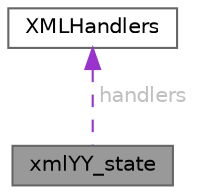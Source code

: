 digraph "xmlYY_state"
{
 // INTERACTIVE_SVG=YES
 // LATEX_PDF_SIZE
  bgcolor="transparent";
  edge [fontname=Helvetica,fontsize=10,labelfontname=Helvetica,labelfontsize=10];
  node [fontname=Helvetica,fontsize=10,shape=box,height=0.2,width=0.4];
  Node1 [label="xmlYY_state",height=0.2,width=0.4,color="gray40", fillcolor="grey60", style="filled", fontcolor="black",tooltip=" "];
  Node2 -> Node1 [dir="back",color="darkorchid3",style="dashed",label=" handlers",fontcolor="grey" ];
  Node2 [label="XMLHandlers",height=0.2,width=0.4,color="gray40", fillcolor="white", style="filled",URL="$dc/dea/class_x_m_l_handlers.html",tooltip="Event handlers that can installed by the client and called while parsing a XML document."];
}
